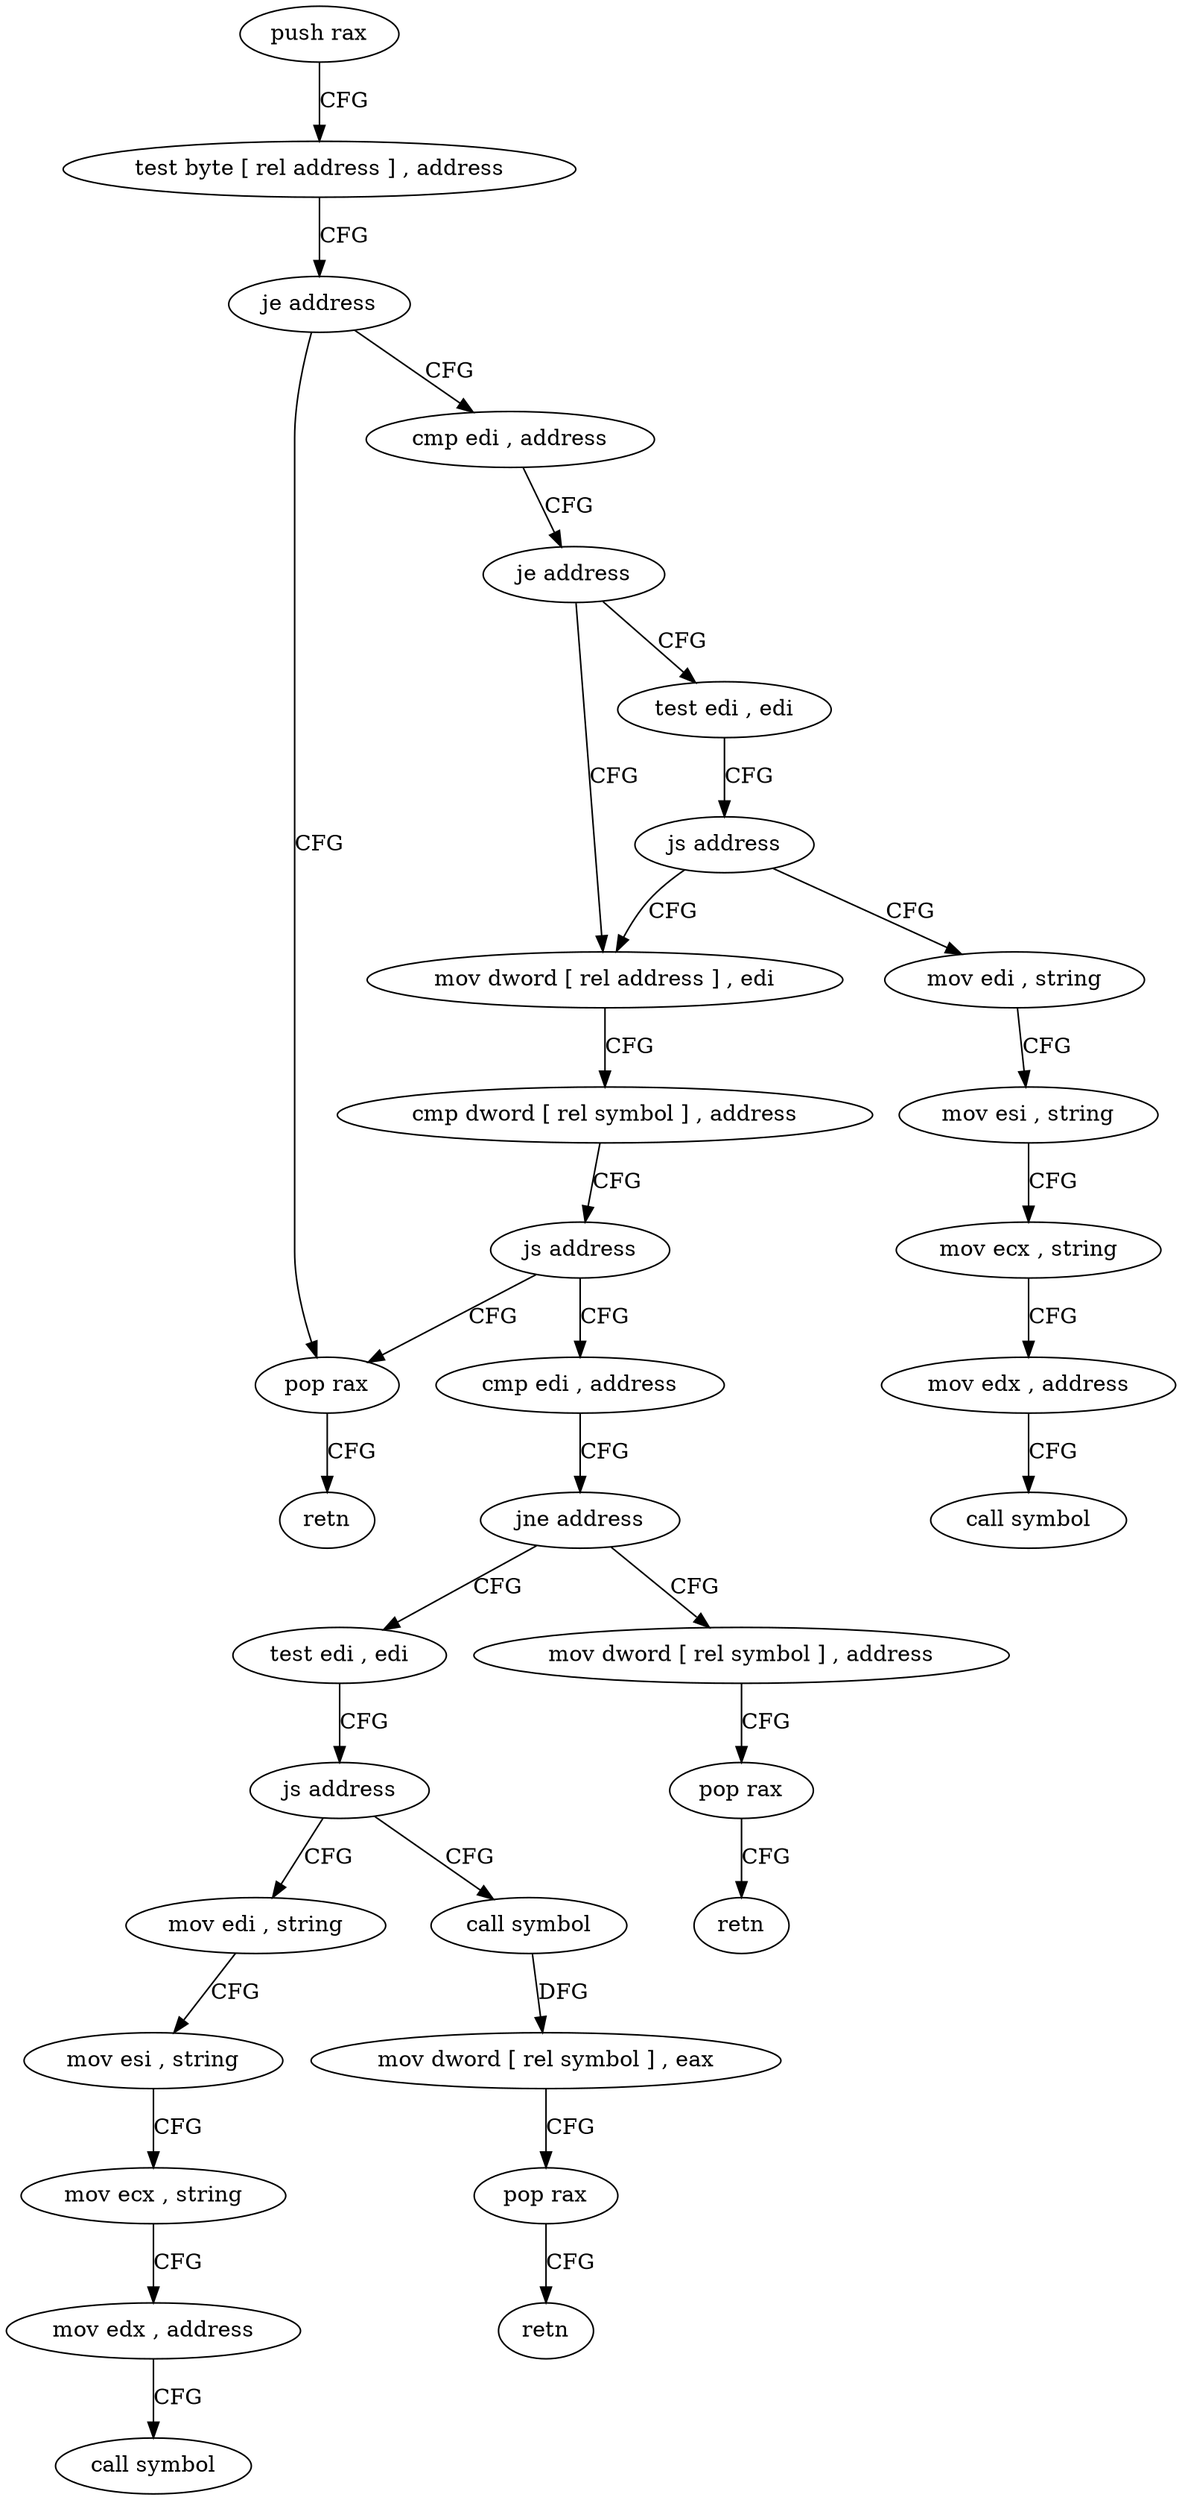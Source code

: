 digraph "func" {
"4209616" [label = "push rax" ]
"4209617" [label = "test byte [ rel address ] , address" ]
"4209624" [label = "je address" ]
"4209650" [label = "pop rax" ]
"4209626" [label = "cmp edi , address" ]
"4209651" [label = "retn" ]
"4209629" [label = "je address" ]
"4209635" [label = "mov dword [ rel address ] , edi" ]
"4209631" [label = "test edi , edi" ]
"4209641" [label = "cmp dword [ rel symbol ] , address" ]
"4209648" [label = "js address" ]
"4209652" [label = "cmp edi , address" ]
"4209633" [label = "js address" ]
"4209686" [label = "mov edi , string" ]
"4209655" [label = "jne address" ]
"4209669" [label = "test edi , edi" ]
"4209657" [label = "mov dword [ rel symbol ] , address" ]
"4209691" [label = "mov esi , string" ]
"4209696" [label = "mov ecx , string" ]
"4209701" [label = "mov edx , address" ]
"4209706" [label = "call symbol" ]
"4209671" [label = "js address" ]
"4209711" [label = "mov edi , string" ]
"4209673" [label = "call symbol" ]
"4209667" [label = "pop rax" ]
"4209668" [label = "retn" ]
"4209716" [label = "mov esi , string" ]
"4209721" [label = "mov ecx , string" ]
"4209726" [label = "mov edx , address" ]
"4209731" [label = "call symbol" ]
"4209678" [label = "mov dword [ rel symbol ] , eax" ]
"4209684" [label = "pop rax" ]
"4209685" [label = "retn" ]
"4209616" -> "4209617" [ label = "CFG" ]
"4209617" -> "4209624" [ label = "CFG" ]
"4209624" -> "4209650" [ label = "CFG" ]
"4209624" -> "4209626" [ label = "CFG" ]
"4209650" -> "4209651" [ label = "CFG" ]
"4209626" -> "4209629" [ label = "CFG" ]
"4209629" -> "4209635" [ label = "CFG" ]
"4209629" -> "4209631" [ label = "CFG" ]
"4209635" -> "4209641" [ label = "CFG" ]
"4209631" -> "4209633" [ label = "CFG" ]
"4209641" -> "4209648" [ label = "CFG" ]
"4209648" -> "4209652" [ label = "CFG" ]
"4209648" -> "4209650" [ label = "CFG" ]
"4209652" -> "4209655" [ label = "CFG" ]
"4209633" -> "4209686" [ label = "CFG" ]
"4209633" -> "4209635" [ label = "CFG" ]
"4209686" -> "4209691" [ label = "CFG" ]
"4209655" -> "4209669" [ label = "CFG" ]
"4209655" -> "4209657" [ label = "CFG" ]
"4209669" -> "4209671" [ label = "CFG" ]
"4209657" -> "4209667" [ label = "CFG" ]
"4209691" -> "4209696" [ label = "CFG" ]
"4209696" -> "4209701" [ label = "CFG" ]
"4209701" -> "4209706" [ label = "CFG" ]
"4209671" -> "4209711" [ label = "CFG" ]
"4209671" -> "4209673" [ label = "CFG" ]
"4209711" -> "4209716" [ label = "CFG" ]
"4209673" -> "4209678" [ label = "DFG" ]
"4209667" -> "4209668" [ label = "CFG" ]
"4209716" -> "4209721" [ label = "CFG" ]
"4209721" -> "4209726" [ label = "CFG" ]
"4209726" -> "4209731" [ label = "CFG" ]
"4209678" -> "4209684" [ label = "CFG" ]
"4209684" -> "4209685" [ label = "CFG" ]
}
